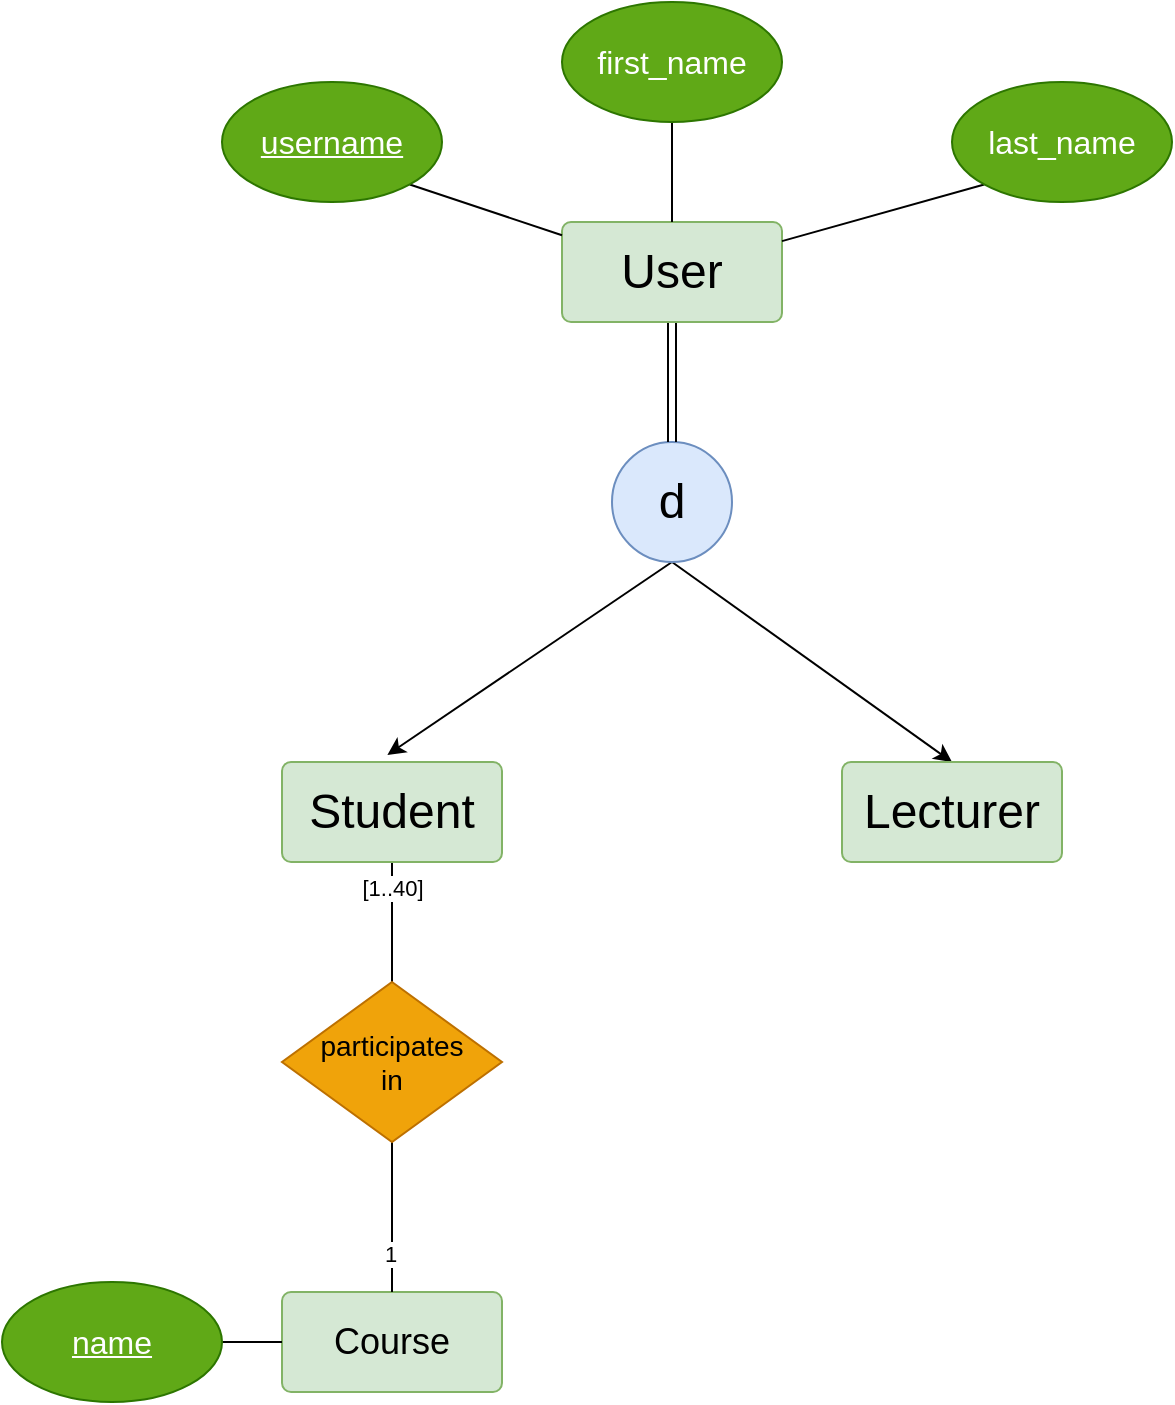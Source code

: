 <mxfile version="24.7.17">
  <diagram name="Seite-1" id="q0og09DDJhan4v6u8YL7">
    <mxGraphModel dx="3492" dy="971" grid="1" gridSize="10" guides="1" tooltips="1" connect="1" arrows="1" fold="1" page="1" pageScale="1" pageWidth="827" pageHeight="1169" math="0" shadow="0">
      <root>
        <mxCell id="0" />
        <mxCell id="1" parent="0" />
        <mxCell id="8NqMuoW7_EGpXgVsgxMA-8" style="rounded=0;orthogonalLoop=1;jettySize=auto;html=1;exitX=0.5;exitY=1;exitDx=0;exitDy=0;entryX=0.5;entryY=0;entryDx=0;entryDy=0;" edge="1" parent="1" source="8NqMuoW7_EGpXgVsgxMA-1" target="8NqMuoW7_EGpXgVsgxMA-4">
          <mxGeometry relative="1" as="geometry" />
        </mxCell>
        <mxCell id="8NqMuoW7_EGpXgVsgxMA-9" style="rounded=0;orthogonalLoop=1;jettySize=auto;html=1;exitX=0.5;exitY=1;exitDx=0;exitDy=0;entryX=0.479;entryY=-0.071;entryDx=0;entryDy=0;entryPerimeter=0;" edge="1" parent="1" source="8NqMuoW7_EGpXgVsgxMA-1" target="8NqMuoW7_EGpXgVsgxMA-3">
          <mxGeometry relative="1" as="geometry" />
        </mxCell>
        <mxCell id="8NqMuoW7_EGpXgVsgxMA-1" value="&lt;font style=&quot;font-size: 24px;&quot;&gt;d&lt;/font&gt;" style="ellipse;whiteSpace=wrap;html=1;aspect=fixed;fillColor=#dae8fc;strokeColor=#6c8ebf;" vertex="1" parent="1">
          <mxGeometry x="-550" y="290" width="60" height="60" as="geometry" />
        </mxCell>
        <mxCell id="8NqMuoW7_EGpXgVsgxMA-5" style="edgeStyle=orthogonalEdgeStyle;rounded=0;orthogonalLoop=1;jettySize=auto;html=1;endArrow=none;endFill=0;shape=link;" edge="1" parent="1" source="8NqMuoW7_EGpXgVsgxMA-2" target="8NqMuoW7_EGpXgVsgxMA-1">
          <mxGeometry relative="1" as="geometry" />
        </mxCell>
        <mxCell id="8NqMuoW7_EGpXgVsgxMA-2" value="&lt;font style=&quot;font-size: 24px;&quot;&gt;User&lt;/font&gt;" style="rounded=1;whiteSpace=wrap;html=1;arcSize=9;fillColor=#d5e8d4;strokeColor=#82b366;" vertex="1" parent="1">
          <mxGeometry x="-575" y="180" width="110" height="50" as="geometry" />
        </mxCell>
        <mxCell id="8NqMuoW7_EGpXgVsgxMA-23" style="edgeStyle=orthogonalEdgeStyle;rounded=0;orthogonalLoop=1;jettySize=auto;html=1;entryX=0.5;entryY=0;entryDx=0;entryDy=0;endArrow=none;endFill=0;" edge="1" parent="1" source="8NqMuoW7_EGpXgVsgxMA-3" target="8NqMuoW7_EGpXgVsgxMA-20">
          <mxGeometry relative="1" as="geometry" />
        </mxCell>
        <mxCell id="8NqMuoW7_EGpXgVsgxMA-25" value="[1..40]" style="edgeLabel;html=1;align=center;verticalAlign=middle;resizable=0;points=[];" vertex="1" connectable="0" parent="8NqMuoW7_EGpXgVsgxMA-23">
          <mxGeometry x="-0.572" relative="1" as="geometry">
            <mxPoint as="offset" />
          </mxGeometry>
        </mxCell>
        <mxCell id="8NqMuoW7_EGpXgVsgxMA-3" value="&lt;font style=&quot;font-size: 24px;&quot;&gt;Student&lt;/font&gt;" style="rounded=1;whiteSpace=wrap;html=1;arcSize=9;fillColor=#d5e8d4;strokeColor=#82b366;" vertex="1" parent="1">
          <mxGeometry x="-715" y="450" width="110" height="50" as="geometry" />
        </mxCell>
        <mxCell id="8NqMuoW7_EGpXgVsgxMA-4" value="&lt;font style=&quot;font-size: 24px;&quot;&gt;Lecturer&lt;/font&gt;" style="rounded=1;whiteSpace=wrap;html=1;arcSize=9;fillColor=#d5e8d4;strokeColor=#82b366;" vertex="1" parent="1">
          <mxGeometry x="-435" y="450" width="110" height="50" as="geometry" />
        </mxCell>
        <mxCell id="8NqMuoW7_EGpXgVsgxMA-14" style="rounded=0;orthogonalLoop=1;jettySize=auto;html=1;exitX=1;exitY=1;exitDx=0;exitDy=0;endArrow=none;endFill=0;" edge="1" parent="1" source="8NqMuoW7_EGpXgVsgxMA-10" target="8NqMuoW7_EGpXgVsgxMA-2">
          <mxGeometry relative="1" as="geometry" />
        </mxCell>
        <mxCell id="8NqMuoW7_EGpXgVsgxMA-10" value="&lt;u&gt;&lt;font size=&quot;3&quot;&gt;username&lt;/font&gt;&lt;/u&gt;" style="ellipse;whiteSpace=wrap;html=1;fillColor=#60a917;fontColor=#ffffff;strokeColor=#2D7600;" vertex="1" parent="1">
          <mxGeometry x="-745" y="110" width="110" height="60" as="geometry" />
        </mxCell>
        <mxCell id="8NqMuoW7_EGpXgVsgxMA-15" style="rounded=0;orthogonalLoop=1;jettySize=auto;html=1;exitX=0.5;exitY=1;exitDx=0;exitDy=0;endArrow=none;endFill=0;" edge="1" parent="1" source="8NqMuoW7_EGpXgVsgxMA-11" target="8NqMuoW7_EGpXgVsgxMA-2">
          <mxGeometry relative="1" as="geometry" />
        </mxCell>
        <mxCell id="8NqMuoW7_EGpXgVsgxMA-11" value="&lt;font size=&quot;3&quot;&gt;first_name&lt;/font&gt;" style="ellipse;whiteSpace=wrap;html=1;fillColor=#60a917;fontColor=#ffffff;strokeColor=#2D7600;" vertex="1" parent="1">
          <mxGeometry x="-575" y="70" width="110" height="60" as="geometry" />
        </mxCell>
        <mxCell id="8NqMuoW7_EGpXgVsgxMA-16" style="rounded=0;orthogonalLoop=1;jettySize=auto;html=1;exitX=0;exitY=1;exitDx=0;exitDy=0;endArrow=none;endFill=0;" edge="1" parent="1" source="8NqMuoW7_EGpXgVsgxMA-12" target="8NqMuoW7_EGpXgVsgxMA-2">
          <mxGeometry relative="1" as="geometry" />
        </mxCell>
        <mxCell id="8NqMuoW7_EGpXgVsgxMA-12" value="&lt;font size=&quot;3&quot;&gt;last_name&lt;/font&gt;" style="ellipse;whiteSpace=wrap;html=1;fillColor=#60a917;fontColor=#ffffff;strokeColor=#2D7600;" vertex="1" parent="1">
          <mxGeometry x="-380" y="110" width="110" height="60" as="geometry" />
        </mxCell>
        <mxCell id="8NqMuoW7_EGpXgVsgxMA-17" value="&lt;font style=&quot;font-size: 18px;&quot;&gt;Course&lt;/font&gt;" style="rounded=1;whiteSpace=wrap;html=1;arcSize=9;fillColor=#d5e8d4;strokeColor=#82b366;" vertex="1" parent="1">
          <mxGeometry x="-715" y="715" width="110" height="50" as="geometry" />
        </mxCell>
        <mxCell id="8NqMuoW7_EGpXgVsgxMA-19" style="rounded=0;orthogonalLoop=1;jettySize=auto;html=1;endArrow=none;endFill=0;" edge="1" parent="1" source="8NqMuoW7_EGpXgVsgxMA-18" target="8NqMuoW7_EGpXgVsgxMA-17">
          <mxGeometry relative="1" as="geometry" />
        </mxCell>
        <mxCell id="8NqMuoW7_EGpXgVsgxMA-18" value="&lt;font size=&quot;3&quot;&gt;&lt;u&gt;name&lt;/u&gt;&lt;/font&gt;" style="ellipse;whiteSpace=wrap;html=1;fillColor=#60a917;fontColor=#ffffff;strokeColor=#2D7600;" vertex="1" parent="1">
          <mxGeometry x="-855" y="710" width="110" height="60" as="geometry" />
        </mxCell>
        <mxCell id="8NqMuoW7_EGpXgVsgxMA-24" style="edgeStyle=orthogonalEdgeStyle;rounded=0;orthogonalLoop=1;jettySize=auto;html=1;endArrow=none;endFill=0;" edge="1" parent="1" source="8NqMuoW7_EGpXgVsgxMA-20" target="8NqMuoW7_EGpXgVsgxMA-17">
          <mxGeometry relative="1" as="geometry" />
        </mxCell>
        <mxCell id="8NqMuoW7_EGpXgVsgxMA-26" value="1" style="edgeLabel;html=1;align=center;verticalAlign=middle;resizable=0;points=[];" vertex="1" connectable="0" parent="8NqMuoW7_EGpXgVsgxMA-24">
          <mxGeometry x="0.498" y="-2" relative="1" as="geometry">
            <mxPoint x="1" as="offset" />
          </mxGeometry>
        </mxCell>
        <mxCell id="8NqMuoW7_EGpXgVsgxMA-20" value="&lt;div style=&quot;font-size: 14px;&quot;&gt;&lt;font style=&quot;font-size: 14px;&quot;&gt;participates&lt;/font&gt;&lt;/div&gt;&lt;div style=&quot;font-size: 14px;&quot;&gt;&lt;font style=&quot;font-size: 14px;&quot;&gt;in&lt;br&gt;&lt;/font&gt;&lt;/div&gt;" style="rhombus;whiteSpace=wrap;html=1;fillColor=#f0a30a;strokeColor=#BD7000;fontColor=#000000;" vertex="1" parent="1">
          <mxGeometry x="-715" y="560" width="110" height="80" as="geometry" />
        </mxCell>
      </root>
    </mxGraphModel>
  </diagram>
</mxfile>
